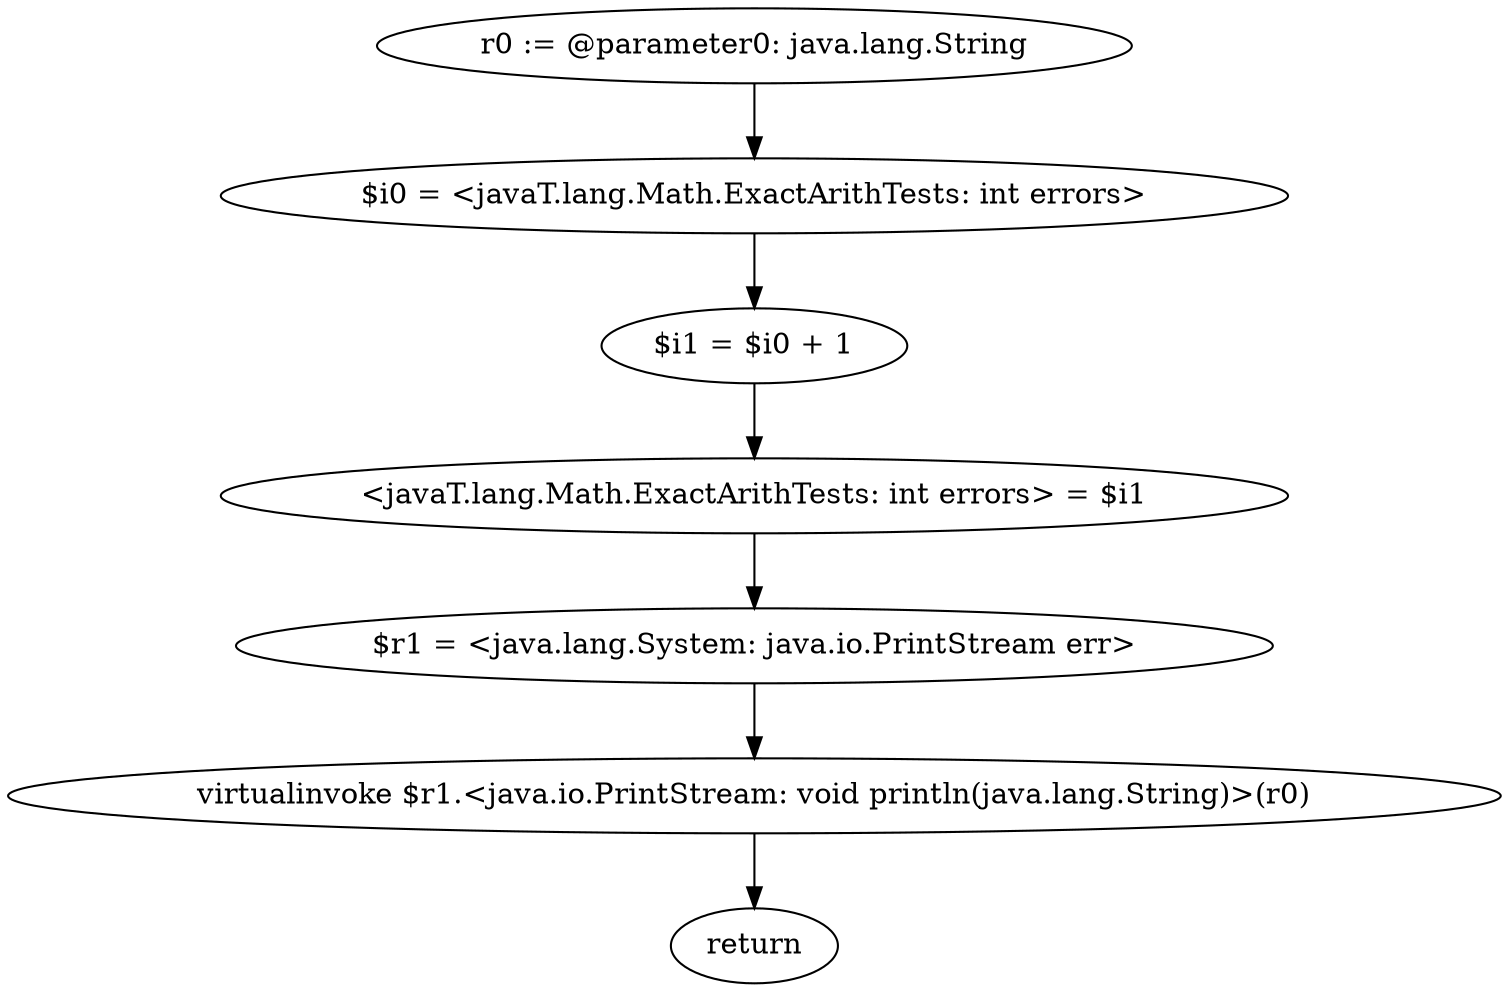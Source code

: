 digraph "unitGraph" {
    "r0 := @parameter0: java.lang.String"
    "$i0 = <javaT.lang.Math.ExactArithTests: int errors>"
    "$i1 = $i0 + 1"
    "<javaT.lang.Math.ExactArithTests: int errors> = $i1"
    "$r1 = <java.lang.System: java.io.PrintStream err>"
    "virtualinvoke $r1.<java.io.PrintStream: void println(java.lang.String)>(r0)"
    "return"
    "r0 := @parameter0: java.lang.String"->"$i0 = <javaT.lang.Math.ExactArithTests: int errors>";
    "$i0 = <javaT.lang.Math.ExactArithTests: int errors>"->"$i1 = $i0 + 1";
    "$i1 = $i0 + 1"->"<javaT.lang.Math.ExactArithTests: int errors> = $i1";
    "<javaT.lang.Math.ExactArithTests: int errors> = $i1"->"$r1 = <java.lang.System: java.io.PrintStream err>";
    "$r1 = <java.lang.System: java.io.PrintStream err>"->"virtualinvoke $r1.<java.io.PrintStream: void println(java.lang.String)>(r0)";
    "virtualinvoke $r1.<java.io.PrintStream: void println(java.lang.String)>(r0)"->"return";
}
